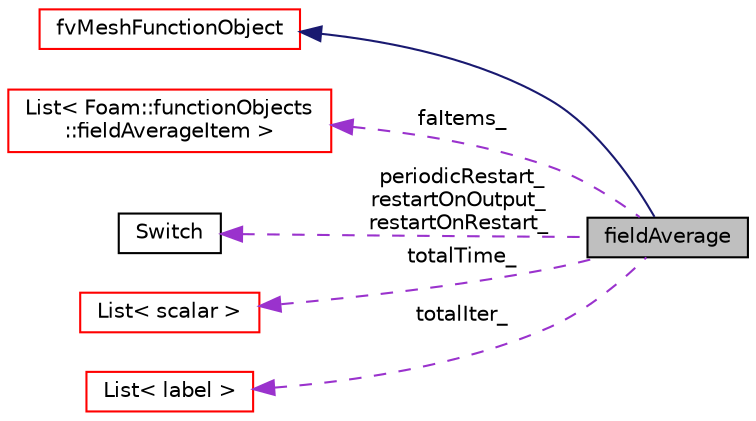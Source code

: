 digraph "fieldAverage"
{
  bgcolor="transparent";
  edge [fontname="Helvetica",fontsize="10",labelfontname="Helvetica",labelfontsize="10"];
  node [fontname="Helvetica",fontsize="10",shape=record];
  rankdir="LR";
  Node4 [label="fieldAverage",height=0.2,width=0.4,color="black", fillcolor="grey75", style="filled", fontcolor="black"];
  Node5 -> Node4 [dir="back",color="midnightblue",fontsize="10",style="solid",fontname="Helvetica"];
  Node5 [label="fvMeshFunctionObject",height=0.2,width=0.4,color="red",URL="$a23437.html",tooltip="Specialization of Foam::functionObject for an Foam::fvMesh, providing a reference to the Foam::fvMesh..."];
  Node53 -> Node4 [dir="back",color="darkorchid3",fontsize="10",style="dashed",label=" faItems_" ,fontname="Helvetica"];
  Node53 [label="List\< Foam::functionObjects\l::fieldAverageItem \>",height=0.2,width=0.4,color="red",URL="$a26833.html"];
  Node8 -> Node4 [dir="back",color="darkorchid3",fontsize="10",style="dashed",label=" periodicRestart_\nrestartOnOutput_\nrestartOnRestart_" ,fontname="Helvetica"];
  Node8 [label="Switch",height=0.2,width=0.4,color="black",URL="$a28781.html",tooltip="A simple wrapper around bool so that it can be read as a word: true/false, on/off, yes/no, y/n, t/f, or none. "];
  Node57 -> Node4 [dir="back",color="darkorchid3",fontsize="10",style="dashed",label=" totalTime_" ,fontname="Helvetica"];
  Node57 [label="List\< scalar \>",height=0.2,width=0.4,color="red",URL="$a26833.html"];
  Node59 -> Node4 [dir="back",color="darkorchid3",fontsize="10",style="dashed",label=" totalIter_" ,fontname="Helvetica"];
  Node59 [label="List\< label \>",height=0.2,width=0.4,color="red",URL="$a26833.html"];
}
